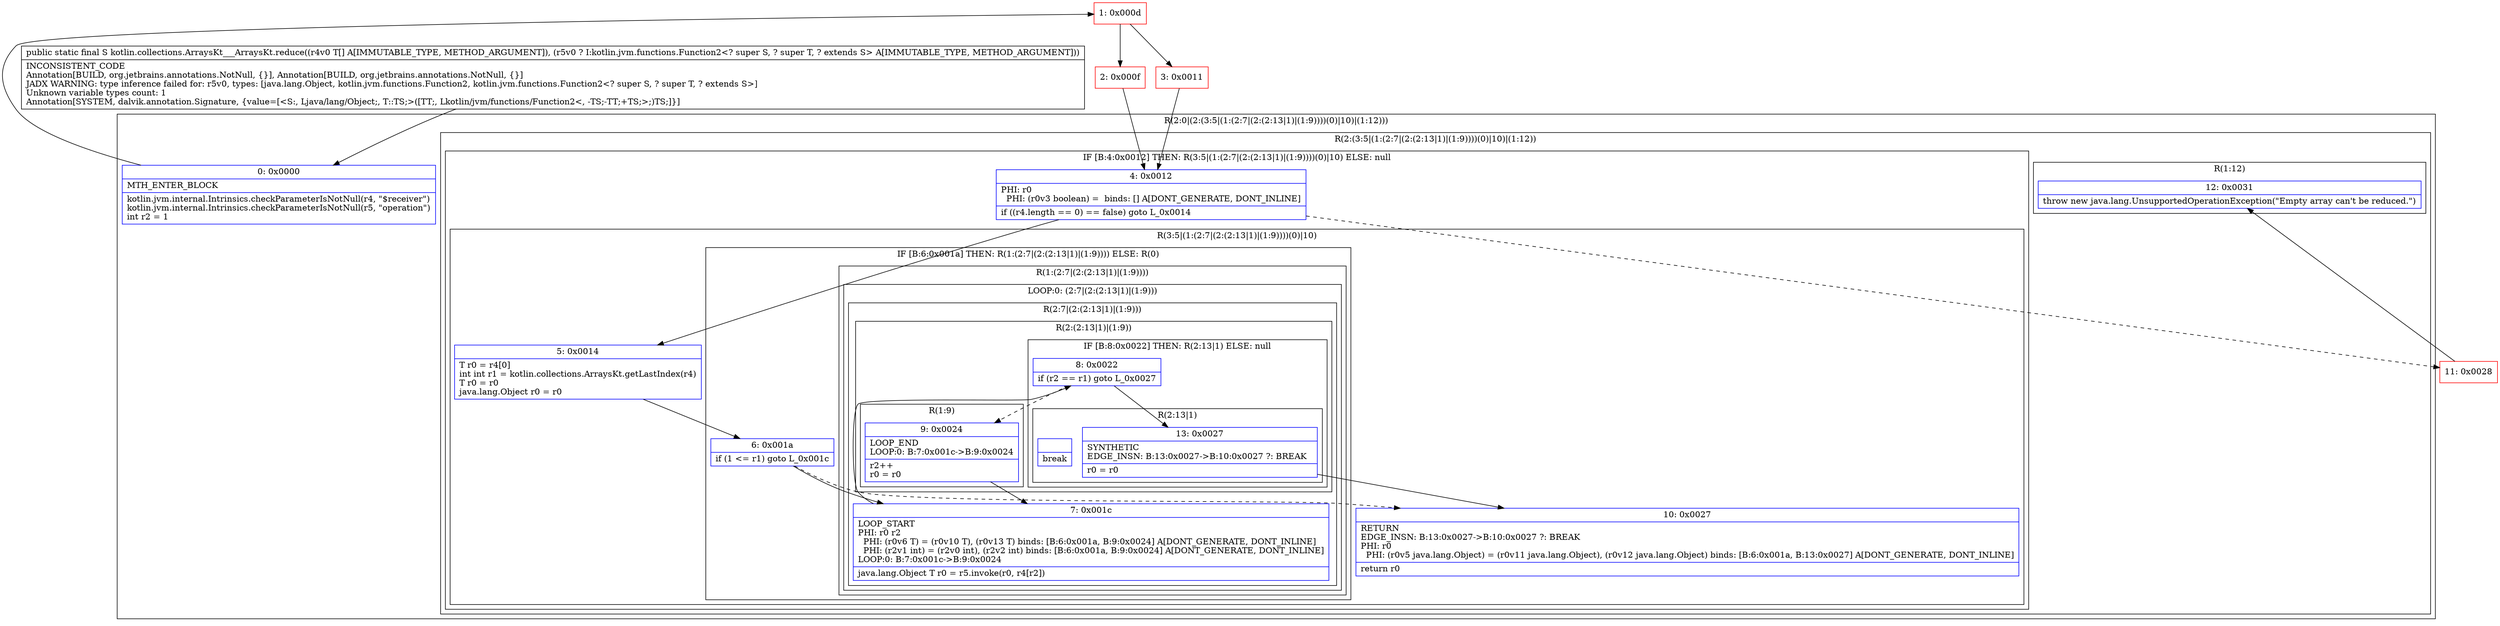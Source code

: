 digraph "CFG forkotlin.collections.ArraysKt___ArraysKt.reduce([Ljava\/lang\/Object;Lkotlin\/jvm\/functions\/Function2;)Ljava\/lang\/Object;" {
subgraph cluster_Region_1340247201 {
label = "R(2:0|(2:(3:5|(1:(2:7|(2:(2:13|1)|(1:9))))(0)|10)|(1:12)))";
node [shape=record,color=blue];
Node_0 [shape=record,label="{0\:\ 0x0000|MTH_ENTER_BLOCK\l|kotlin.jvm.internal.Intrinsics.checkParameterIsNotNull(r4, \"$receiver\")\lkotlin.jvm.internal.Intrinsics.checkParameterIsNotNull(r5, \"operation\")\lint r2 = 1\l}"];
subgraph cluster_Region_1719956726 {
label = "R(2:(3:5|(1:(2:7|(2:(2:13|1)|(1:9))))(0)|10)|(1:12))";
node [shape=record,color=blue];
subgraph cluster_IfRegion_1201276406 {
label = "IF [B:4:0x0012] THEN: R(3:5|(1:(2:7|(2:(2:13|1)|(1:9))))(0)|10) ELSE: null";
node [shape=record,color=blue];
Node_4 [shape=record,label="{4\:\ 0x0012|PHI: r0 \l  PHI: (r0v3 boolean) =  binds: [] A[DONT_GENERATE, DONT_INLINE]\l|if ((r4.length == 0) == false) goto L_0x0014\l}"];
subgraph cluster_Region_688847542 {
label = "R(3:5|(1:(2:7|(2:(2:13|1)|(1:9))))(0)|10)";
node [shape=record,color=blue];
Node_5 [shape=record,label="{5\:\ 0x0014|T r0 = r4[0]\lint int r1 = kotlin.collections.ArraysKt.getLastIndex(r4)\lT r0 = r0\ljava.lang.Object r0 = r0\l}"];
subgraph cluster_IfRegion_111778818 {
label = "IF [B:6:0x001a] THEN: R(1:(2:7|(2:(2:13|1)|(1:9)))) ELSE: R(0)";
node [shape=record,color=blue];
Node_6 [shape=record,label="{6\:\ 0x001a|if (1 \<= r1) goto L_0x001c\l}"];
subgraph cluster_Region_2086721444 {
label = "R(1:(2:7|(2:(2:13|1)|(1:9))))";
node [shape=record,color=blue];
subgraph cluster_LoopRegion_739536315 {
label = "LOOP:0: (2:7|(2:(2:13|1)|(1:9)))";
node [shape=record,color=blue];
subgraph cluster_Region_1411694448 {
label = "R(2:7|(2:(2:13|1)|(1:9)))";
node [shape=record,color=blue];
Node_7 [shape=record,label="{7\:\ 0x001c|LOOP_START\lPHI: r0 r2 \l  PHI: (r0v6 T) = (r0v10 T), (r0v13 T) binds: [B:6:0x001a, B:9:0x0024] A[DONT_GENERATE, DONT_INLINE]\l  PHI: (r2v1 int) = (r2v0 int), (r2v2 int) binds: [B:6:0x001a, B:9:0x0024] A[DONT_GENERATE, DONT_INLINE]\lLOOP:0: B:7:0x001c\-\>B:9:0x0024\l|java.lang.Object T r0 = r5.invoke(r0, r4[r2])\l}"];
subgraph cluster_Region_1769115403 {
label = "R(2:(2:13|1)|(1:9))";
node [shape=record,color=blue];
subgraph cluster_IfRegion_1926424521 {
label = "IF [B:8:0x0022] THEN: R(2:13|1) ELSE: null";
node [shape=record,color=blue];
Node_8 [shape=record,label="{8\:\ 0x0022|if (r2 == r1) goto L_0x0027\l}"];
subgraph cluster_Region_2005367960 {
label = "R(2:13|1)";
node [shape=record,color=blue];
Node_13 [shape=record,label="{13\:\ 0x0027|SYNTHETIC\lEDGE_INSN: B:13:0x0027\-\>B:10:0x0027 ?: BREAK  \l|r0 = r0\l}"];
Node_InsnContainer_2127594086 [shape=record,label="{|break\l}"];
}
}
subgraph cluster_Region_391580654 {
label = "R(1:9)";
node [shape=record,color=blue];
Node_9 [shape=record,label="{9\:\ 0x0024|LOOP_END\lLOOP:0: B:7:0x001c\-\>B:9:0x0024\l|r2++\lr0 = r0\l}"];
}
}
}
}
}
subgraph cluster_Region_74950639 {
label = "R(0)";
node [shape=record,color=blue];
}
}
Node_10 [shape=record,label="{10\:\ 0x0027|RETURN\lEDGE_INSN: B:13:0x0027\-\>B:10:0x0027 ?: BREAK  \lPHI: r0 \l  PHI: (r0v5 java.lang.Object) = (r0v11 java.lang.Object), (r0v12 java.lang.Object) binds: [B:6:0x001a, B:13:0x0027] A[DONT_GENERATE, DONT_INLINE]\l|return r0\l}"];
}
}
subgraph cluster_Region_193031023 {
label = "R(1:12)";
node [shape=record,color=blue];
Node_12 [shape=record,label="{12\:\ 0x0031|throw new java.lang.UnsupportedOperationException(\"Empty array can't be reduced.\")\l}"];
}
}
}
Node_1 [shape=record,color=red,label="{1\:\ 0x000d}"];
Node_2 [shape=record,color=red,label="{2\:\ 0x000f}"];
Node_3 [shape=record,color=red,label="{3\:\ 0x0011}"];
Node_11 [shape=record,color=red,label="{11\:\ 0x0028}"];
MethodNode[shape=record,label="{public static final S kotlin.collections.ArraysKt___ArraysKt.reduce((r4v0 T[] A[IMMUTABLE_TYPE, METHOD_ARGUMENT]), (r5v0 ? I:kotlin.jvm.functions.Function2\<? super S, ? super T, ? extends S\> A[IMMUTABLE_TYPE, METHOD_ARGUMENT]))  | INCONSISTENT_CODE\lAnnotation[BUILD, org.jetbrains.annotations.NotNull, \{\}], Annotation[BUILD, org.jetbrains.annotations.NotNull, \{\}]\lJADX WARNING: type inference failed for: r5v0, types: [java.lang.Object, kotlin.jvm.functions.Function2, kotlin.jvm.functions.Function2\<? super S, ? super T, ? extends S\>]\lUnknown variable types count: 1\lAnnotation[SYSTEM, dalvik.annotation.Signature, \{value=[\<S:, Ljava\/lang\/Object;, T::TS;\>([TT;, Lkotlin\/jvm\/functions\/Function2\<, \-TS;\-TT;+TS;\>;)TS;]\}]\l}"];
MethodNode -> Node_0;
Node_0 -> Node_1;
Node_4 -> Node_5;
Node_4 -> Node_11[style=dashed];
Node_5 -> Node_6;
Node_6 -> Node_7;
Node_6 -> Node_10[style=dashed];
Node_7 -> Node_8;
Node_8 -> Node_9[style=dashed];
Node_8 -> Node_13;
Node_13 -> Node_10;
Node_9 -> Node_7;
Node_1 -> Node_2;
Node_1 -> Node_3;
Node_2 -> Node_4;
Node_3 -> Node_4;
Node_11 -> Node_12;
}

